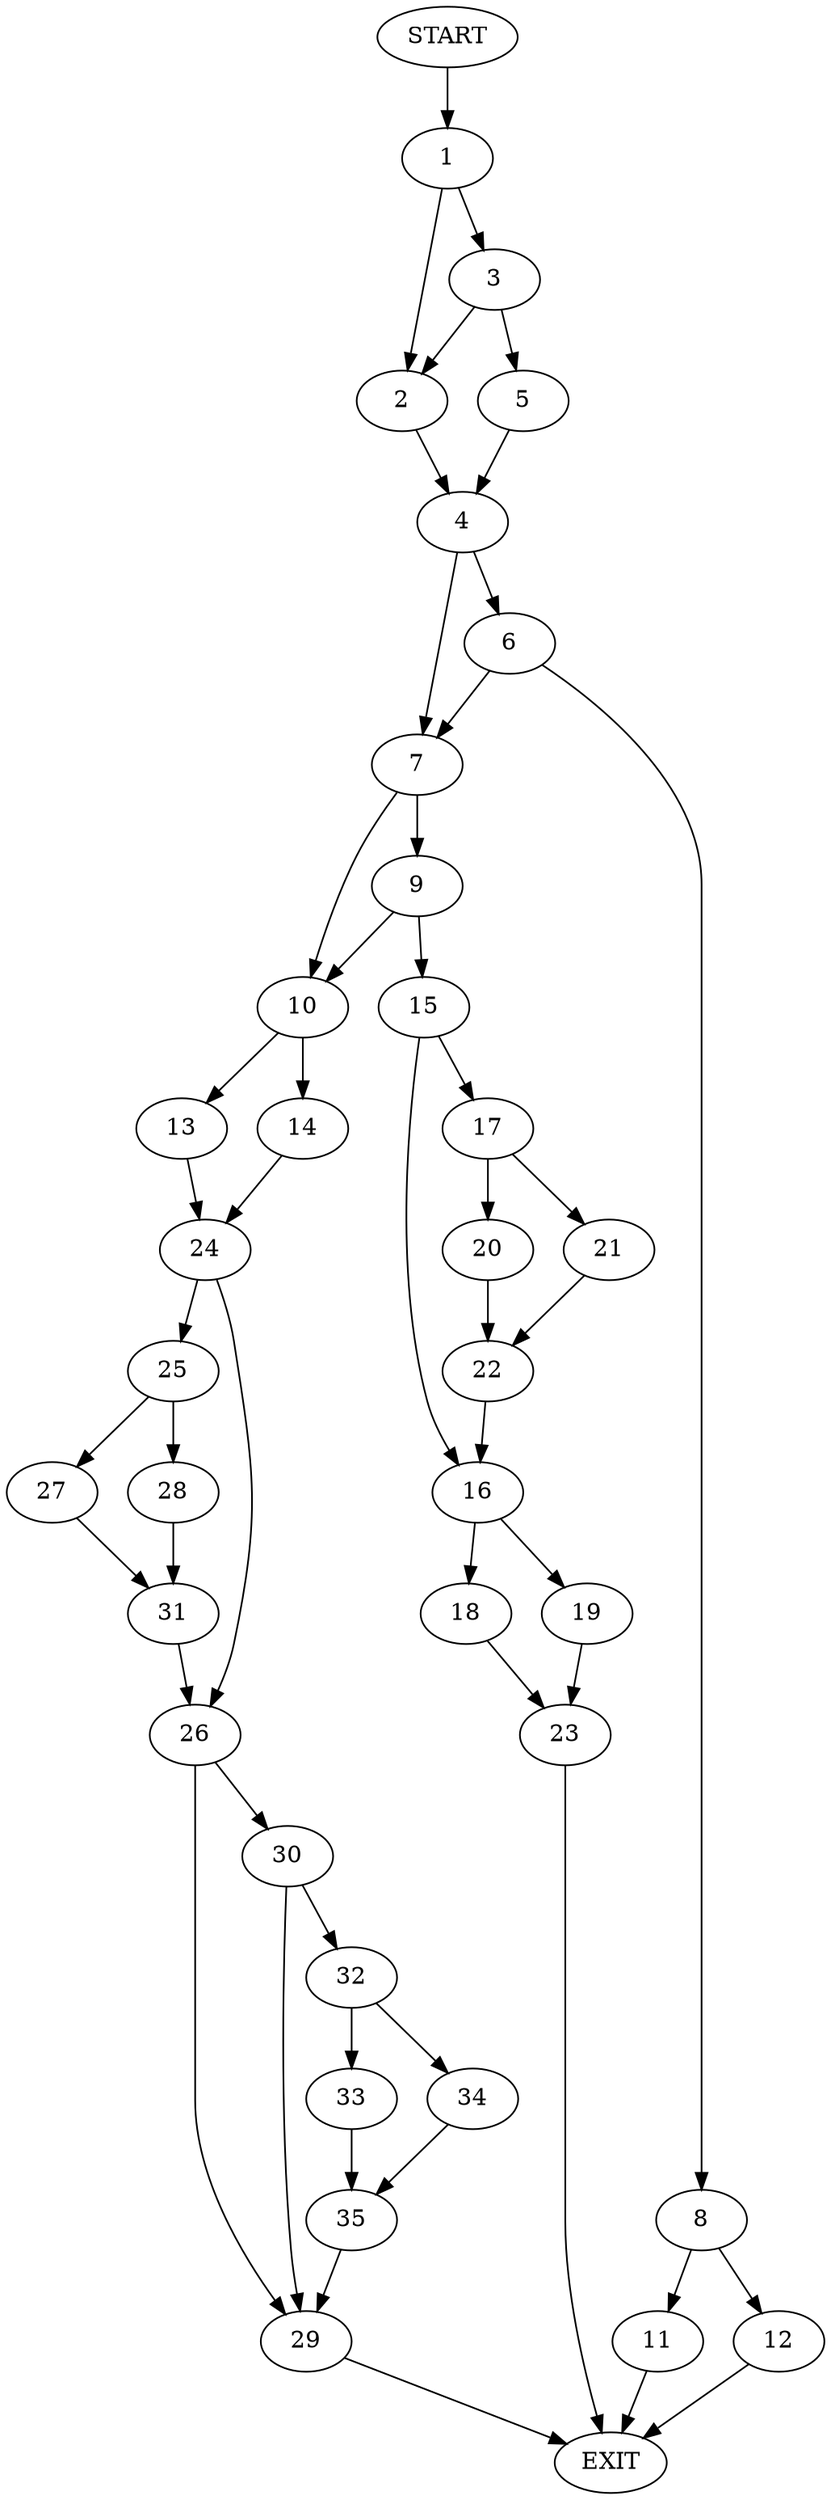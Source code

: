 digraph {
0 [label="START"]
36 [label="EXIT"]
0 -> 1
1 -> 2
1 -> 3
2 -> 4
3 -> 5
3 -> 2
5 -> 4
4 -> 6
4 -> 7
6 -> 8
6 -> 7
7 -> 9
7 -> 10
8 -> 11
8 -> 12
12 -> 36
11 -> 36
10 -> 13
10 -> 14
9 -> 15
9 -> 10
15 -> 16
15 -> 17
16 -> 18
16 -> 19
17 -> 20
17 -> 21
21 -> 22
20 -> 22
22 -> 16
19 -> 23
18 -> 23
23 -> 36
13 -> 24
14 -> 24
24 -> 25
24 -> 26
25 -> 27
25 -> 28
26 -> 29
26 -> 30
27 -> 31
28 -> 31
31 -> 26
30 -> 32
30 -> 29
29 -> 36
32 -> 33
32 -> 34
34 -> 35
33 -> 35
35 -> 29
}
